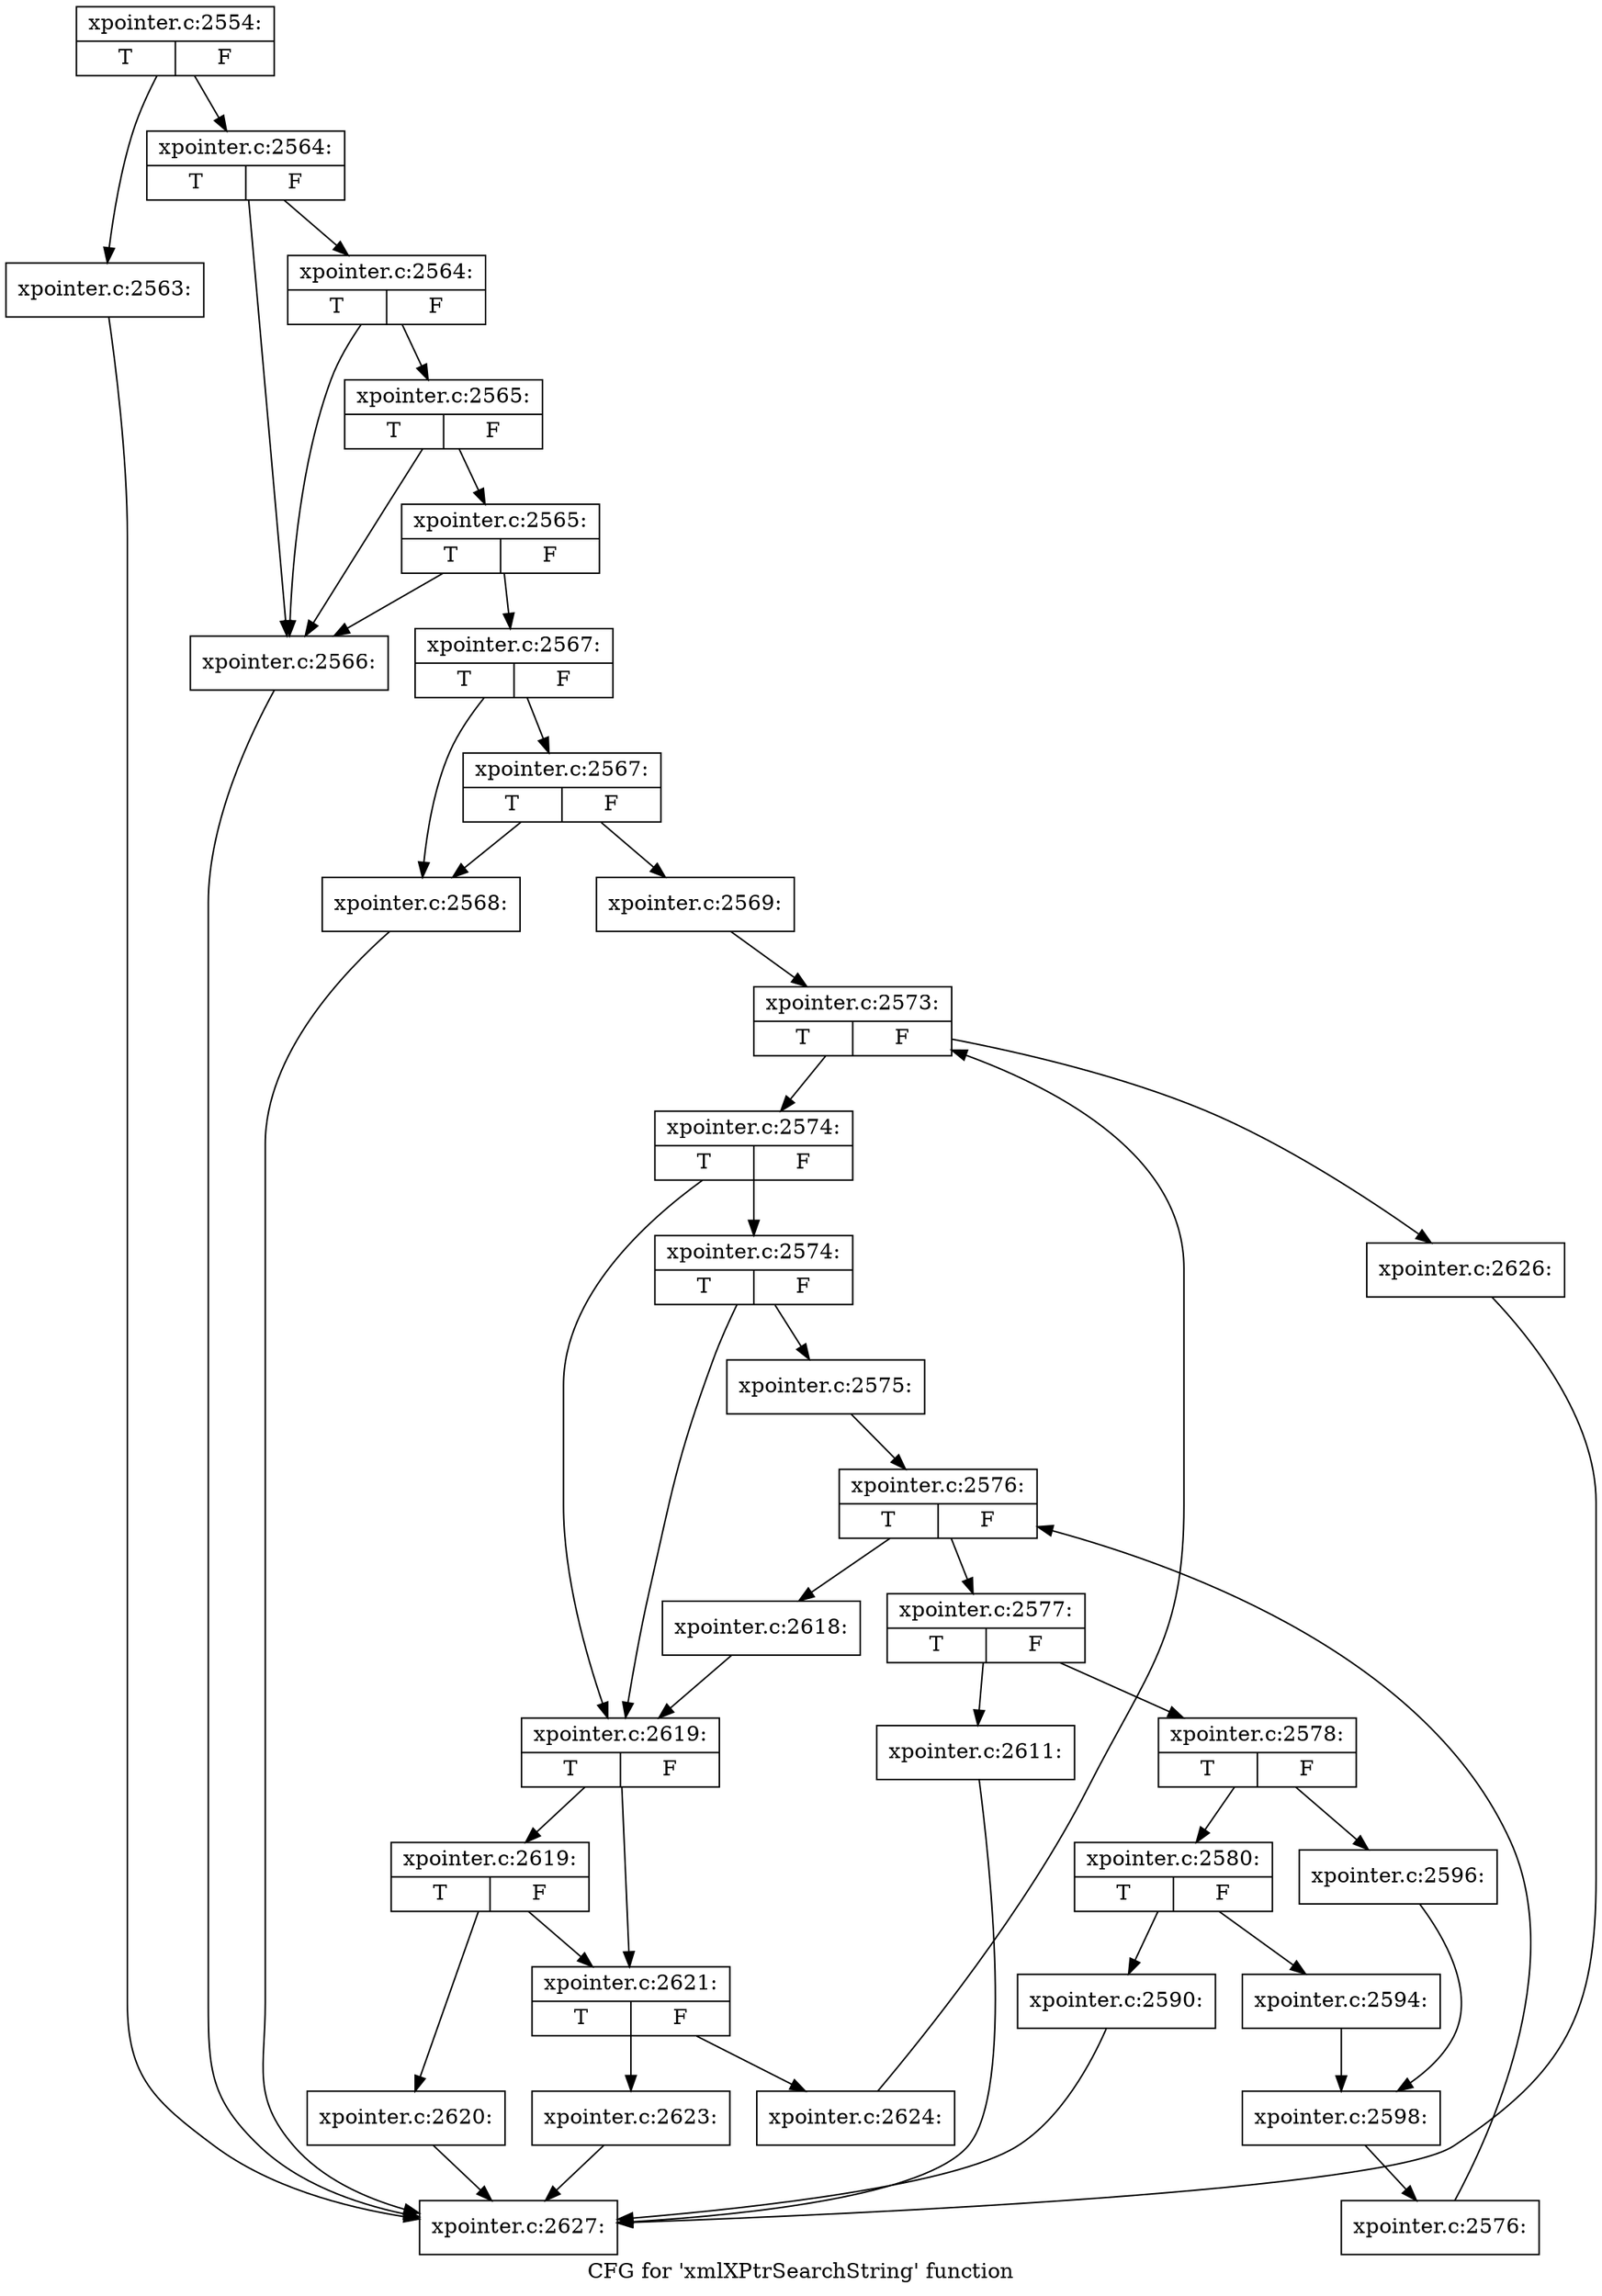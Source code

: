 digraph "CFG for 'xmlXPtrSearchString' function" {
	label="CFG for 'xmlXPtrSearchString' function";

	Node0x529bf50 [shape=record,label="{xpointer.c:2554:|{<s0>T|<s1>F}}"];
	Node0x529bf50 -> Node0x5205c20;
	Node0x529bf50 -> Node0x5205c70;
	Node0x5205c20 [shape=record,label="{xpointer.c:2563:}"];
	Node0x5205c20 -> Node0x5203d50;
	Node0x5205c70 [shape=record,label="{xpointer.c:2564:|{<s0>T|<s1>F}}"];
	Node0x5205c70 -> Node0x5206130;
	Node0x5205c70 -> Node0x52062d0;
	Node0x52062d0 [shape=record,label="{xpointer.c:2564:|{<s0>T|<s1>F}}"];
	Node0x52062d0 -> Node0x5206130;
	Node0x52062d0 -> Node0x5206250;
	Node0x5206250 [shape=record,label="{xpointer.c:2565:|{<s0>T|<s1>F}}"];
	Node0x5206250 -> Node0x5206130;
	Node0x5206250 -> Node0x52061d0;
	Node0x52061d0 [shape=record,label="{xpointer.c:2565:|{<s0>T|<s1>F}}"];
	Node0x52061d0 -> Node0x5206130;
	Node0x52061d0 -> Node0x5206180;
	Node0x5206130 [shape=record,label="{xpointer.c:2566:}"];
	Node0x5206130 -> Node0x5203d50;
	Node0x5206180 [shape=record,label="{xpointer.c:2567:|{<s0>T|<s1>F}}"];
	Node0x5206180 -> Node0x5207070;
	Node0x5206180 -> Node0x5207110;
	Node0x5207110 [shape=record,label="{xpointer.c:2567:|{<s0>T|<s1>F}}"];
	Node0x5207110 -> Node0x5207070;
	Node0x5207110 -> Node0x52070c0;
	Node0x5207070 [shape=record,label="{xpointer.c:2568:}"];
	Node0x5207070 -> Node0x5203d50;
	Node0x52070c0 [shape=record,label="{xpointer.c:2569:}"];
	Node0x52070c0 -> Node0x5207f30;
	Node0x5207f30 [shape=record,label="{xpointer.c:2573:|{<s0>T|<s1>F}}"];
	Node0x5207f30 -> Node0x5208320;
	Node0x5207f30 -> Node0x5208150;
	Node0x5208320 [shape=record,label="{xpointer.c:2574:|{<s0>T|<s1>F}}"];
	Node0x5208320 -> Node0x5208580;
	Node0x5208320 -> Node0x5208530;
	Node0x5208580 [shape=record,label="{xpointer.c:2574:|{<s0>T|<s1>F}}"];
	Node0x5208580 -> Node0x52084e0;
	Node0x5208580 -> Node0x5208530;
	Node0x52084e0 [shape=record,label="{xpointer.c:2575:}"];
	Node0x52084e0 -> Node0x5208f80;
	Node0x5208f80 [shape=record,label="{xpointer.c:2576:|{<s0>T|<s1>F}}"];
	Node0x5208f80 -> Node0x52093a0;
	Node0x5208f80 -> Node0x52091a0;
	Node0x52093a0 [shape=record,label="{xpointer.c:2577:|{<s0>T|<s1>F}}"];
	Node0x52093a0 -> Node0x5209590;
	Node0x52093a0 -> Node0x5209630;
	Node0x5209590 [shape=record,label="{xpointer.c:2578:|{<s0>T|<s1>F}}"];
	Node0x5209590 -> Node0x52c26a0;
	Node0x5209590 -> Node0x52c2740;
	Node0x52c26a0 [shape=record,label="{xpointer.c:2580:|{<s0>T|<s1>F}}"];
	Node0x52c26a0 -> Node0x52c2da0;
	Node0x52c26a0 -> Node0x52c2df0;
	Node0x52c2da0 [shape=record,label="{xpointer.c:2590:}"];
	Node0x52c2da0 -> Node0x5203d50;
	Node0x52c2df0 [shape=record,label="{xpointer.c:2594:}"];
	Node0x52c2df0 -> Node0x52c26f0;
	Node0x52c2740 [shape=record,label="{xpointer.c:2596:}"];
	Node0x52c2740 -> Node0x52c26f0;
	Node0x52c26f0 [shape=record,label="{xpointer.c:2598:}"];
	Node0x52c26f0 -> Node0x52095e0;
	Node0x5209630 [shape=record,label="{xpointer.c:2611:}"];
	Node0x5209630 -> Node0x5203d50;
	Node0x52095e0 [shape=record,label="{xpointer.c:2576:}"];
	Node0x52095e0 -> Node0x5208f80;
	Node0x52091a0 [shape=record,label="{xpointer.c:2618:}"];
	Node0x52091a0 -> Node0x5208530;
	Node0x5208530 [shape=record,label="{xpointer.c:2619:|{<s0>T|<s1>F}}"];
	Node0x5208530 -> Node0x52c1bf0;
	Node0x5208530 -> Node0x52c1960;
	Node0x52c1bf0 [shape=record,label="{xpointer.c:2619:|{<s0>T|<s1>F}}"];
	Node0x52c1bf0 -> Node0x52c32f0;
	Node0x52c1bf0 -> Node0x52c1960;
	Node0x52c32f0 [shape=record,label="{xpointer.c:2620:}"];
	Node0x52c32f0 -> Node0x5203d50;
	Node0x52c1960 [shape=record,label="{xpointer.c:2621:|{<s0>T|<s1>F}}"];
	Node0x52c1960 -> Node0x50db4d0;
	Node0x52c1960 -> Node0x50db520;
	Node0x50db4d0 [shape=record,label="{xpointer.c:2623:}"];
	Node0x50db4d0 -> Node0x5203d50;
	Node0x50db520 [shape=record,label="{xpointer.c:2624:}"];
	Node0x50db520 -> Node0x5207f30;
	Node0x5208150 [shape=record,label="{xpointer.c:2626:}"];
	Node0x5208150 -> Node0x5203d50;
	Node0x5203d50 [shape=record,label="{xpointer.c:2627:}"];
}

